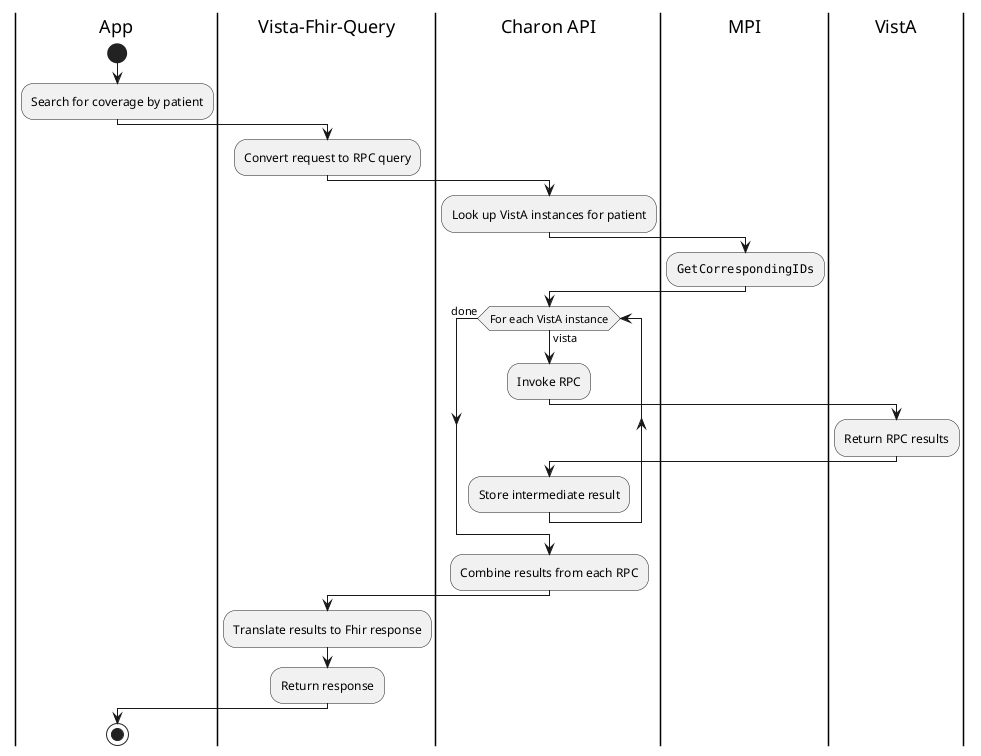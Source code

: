 @startuml

|App|
start
:Search for coverage by patient;

|Vista-Fhir-Query|
:Convert request to RPC query;

|Charon API|
:Look up VistA instances for patient;

|MPI|
:""GetCorrespondingIDs"";

|Charon API|
while (For each VistA instance) is (vista)
  :Invoke RPC;
  |VistA|
  :Return RPC results;
  |Charon API|
  :Store intermediate result;
endwhile (done)
:Combine results from each RPC;

|Vista-Fhir-Query|
:Translate results to Fhir response;
:Return response;

|App|
stop

@enduml
